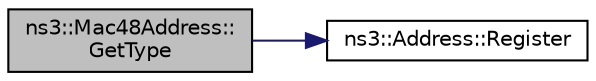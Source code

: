 digraph "ns3::Mac48Address::GetType"
{
 // LATEX_PDF_SIZE
  edge [fontname="Helvetica",fontsize="10",labelfontname="Helvetica",labelfontsize="10"];
  node [fontname="Helvetica",fontsize="10",shape=record];
  rankdir="LR";
  Node1 [label="ns3::Mac48Address::\lGetType",height=0.2,width=0.4,color="black", fillcolor="grey75", style="filled", fontcolor="black",tooltip="Return the Type of address."];
  Node1 -> Node2 [color="midnightblue",fontsize="10",style="solid",fontname="Helvetica"];
  Node2 [label="ns3::Address::Register",height=0.2,width=0.4,color="black", fillcolor="white", style="filled",URL="$classns3_1_1_address.html#a75d239c79bb3c39d64a8db4f2d3d9b20",tooltip="Allocate a new type id for a new type of address."];
}
